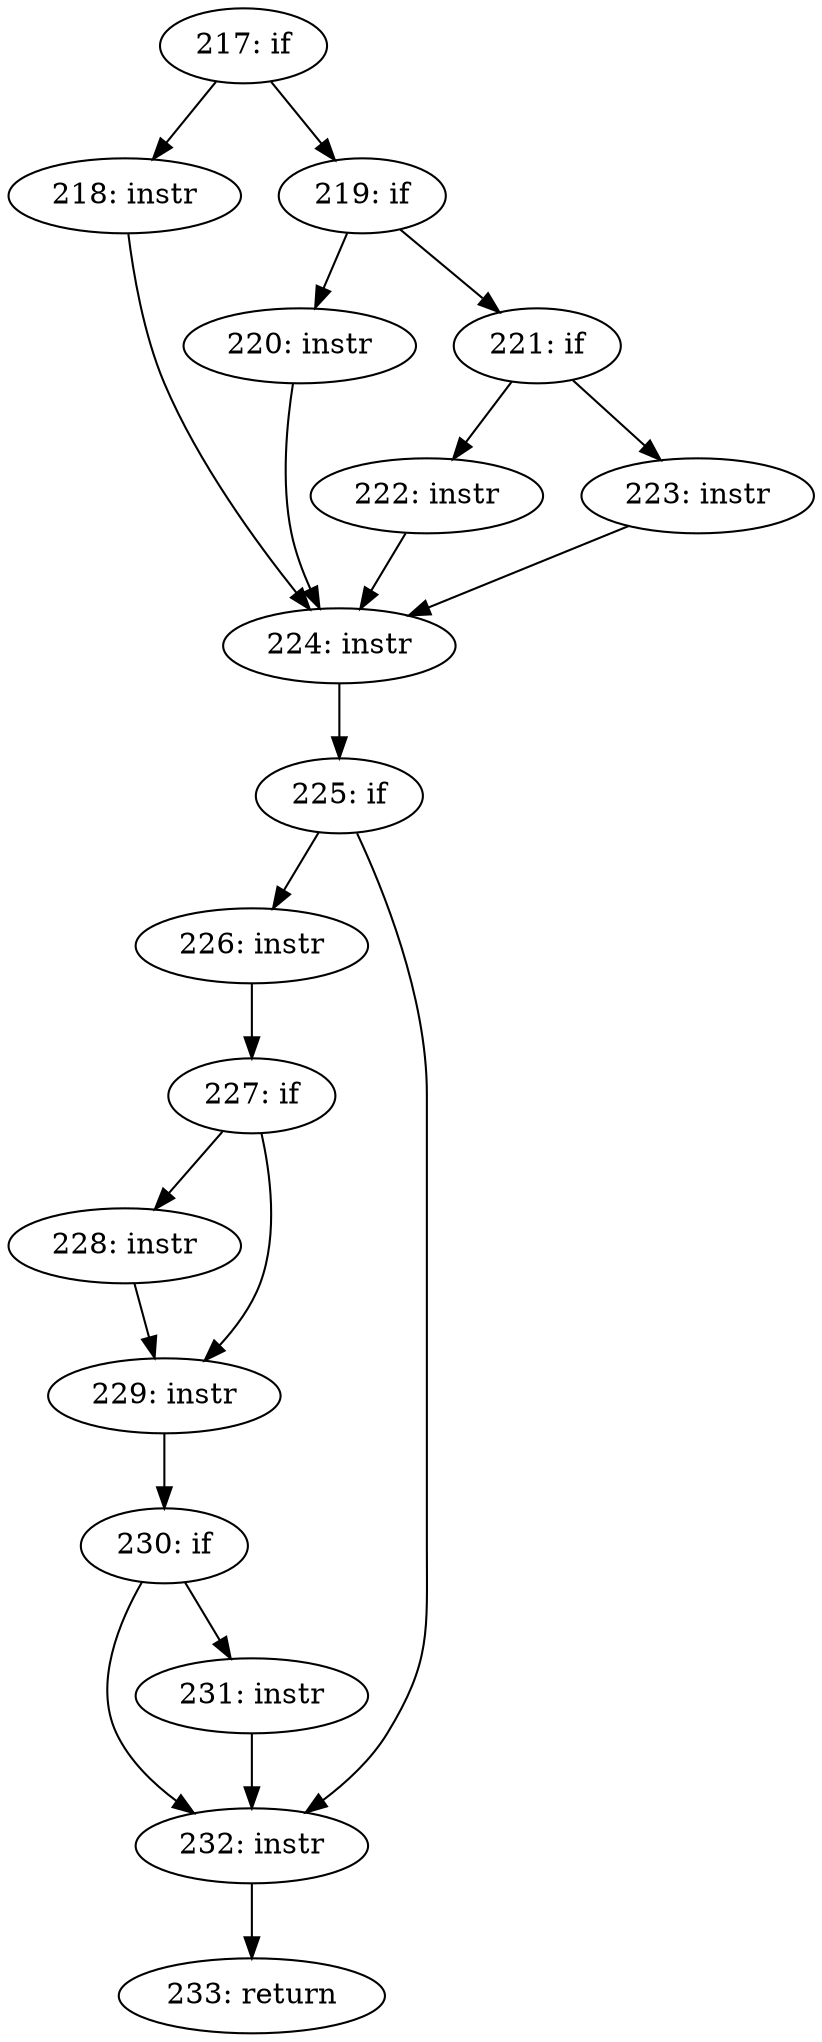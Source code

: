 digraph CFG_dst_metric {
217 [label="217: if"]
	217 -> 218
	217 -> 219
218 [label="218: instr"]
	218 -> 224
219 [label="219: if"]
	219 -> 220
	219 -> 221
220 [label="220: instr"]
	220 -> 224
221 [label="221: if"]
	221 -> 222
	221 -> 223
222 [label="222: instr"]
	222 -> 224
223 [label="223: instr"]
	223 -> 224
224 [label="224: instr"]
	224 -> 225
225 [label="225: if"]
	225 -> 226
	225 -> 232
226 [label="226: instr"]
	226 -> 227
227 [label="227: if"]
	227 -> 228
	227 -> 229
228 [label="228: instr"]
	228 -> 229
229 [label="229: instr"]
	229 -> 230
230 [label="230: if"]
	230 -> 231
	230 -> 232
231 [label="231: instr"]
	231 -> 232
232 [label="232: instr"]
	232 -> 233
233 [label="233: return"]
	
}

